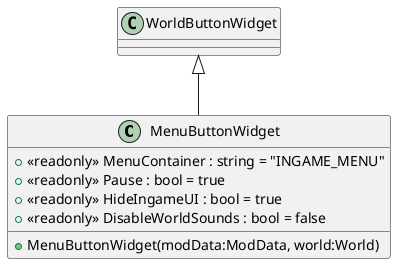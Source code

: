 @startuml
class MenuButtonWidget {
    + <<readonly>> MenuContainer : string = "INGAME_MENU"
    + <<readonly>> Pause : bool = true
    + <<readonly>> HideIngameUI : bool = true
    + <<readonly>> DisableWorldSounds : bool = false
    + MenuButtonWidget(modData:ModData, world:World)
}
WorldButtonWidget <|-- MenuButtonWidget
@enduml
